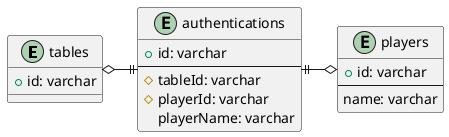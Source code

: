 @startuml

entity "tables" {
  + id: varchar
}

entity "players" {
  + id: varchar
  --
  name: varchar
}

entity "authentications" {
  + id: varchar
  --
  # tableId: varchar
  # playerId: varchar
  playerName: varchar
}

tables o-ri-|| authentications
authentications ||-ri-o players

@enduml
